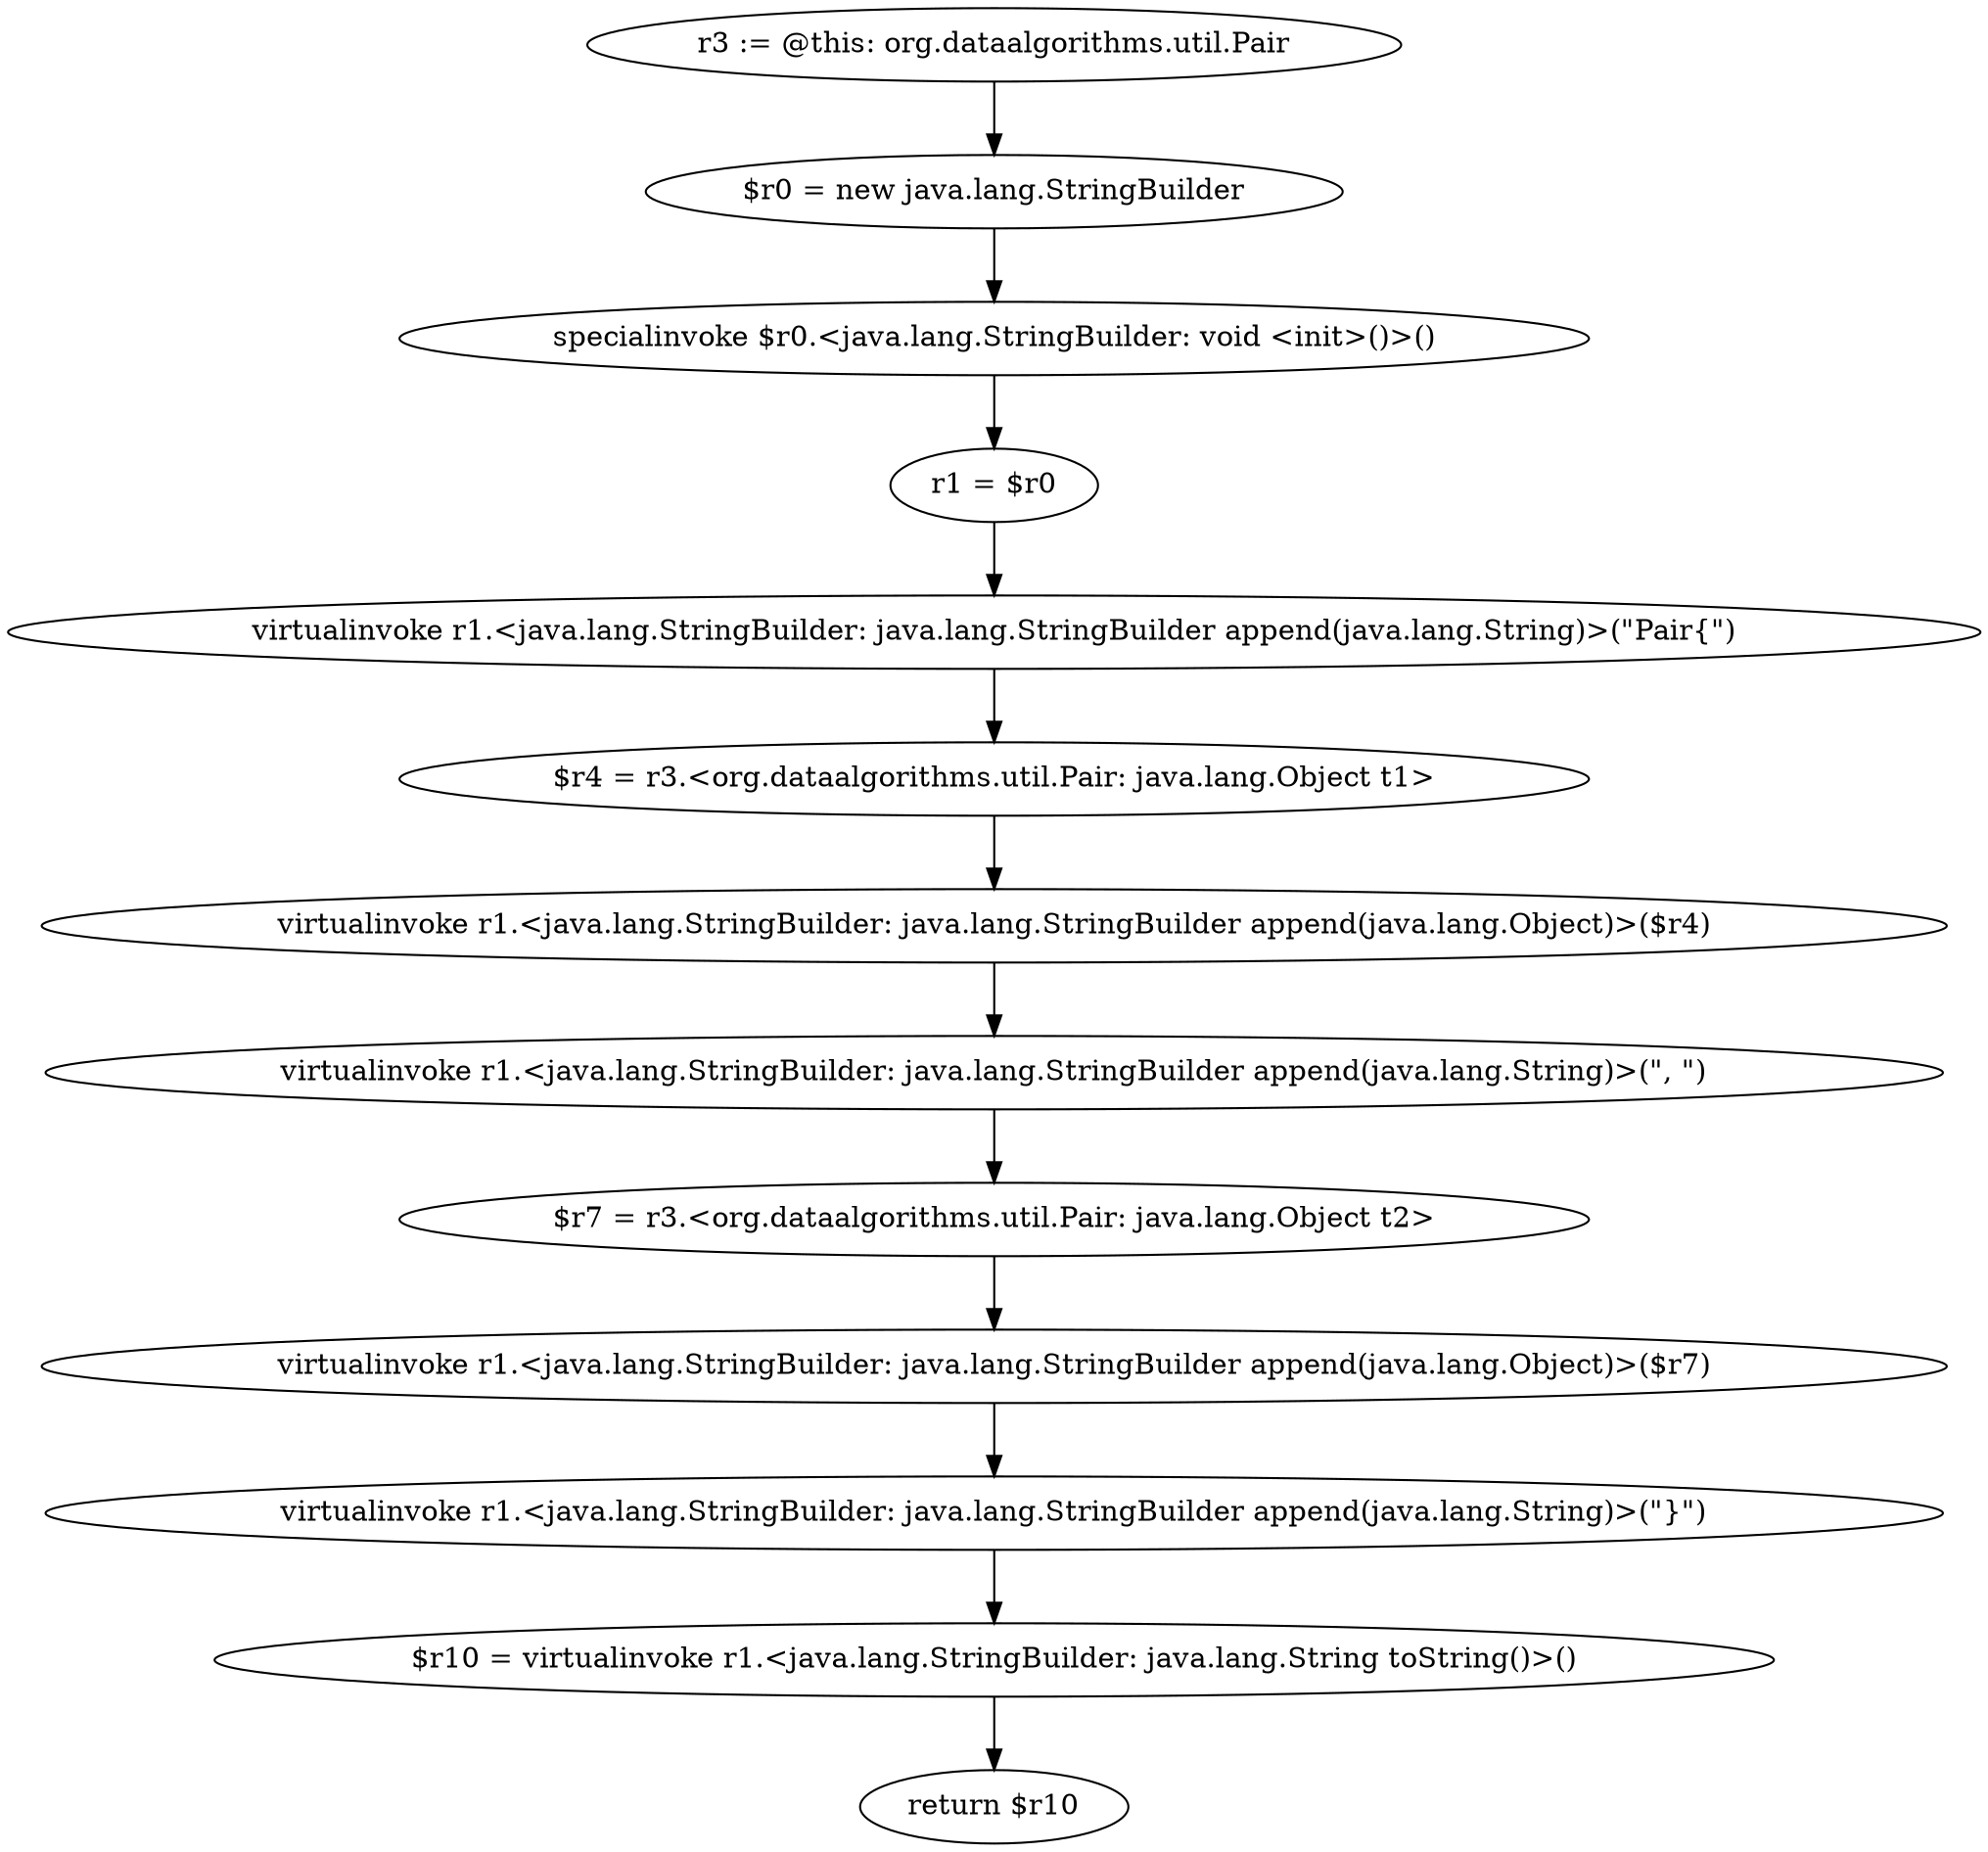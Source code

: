 digraph "unitGraph" {
    "r3 := @this: org.dataalgorithms.util.Pair"
    "$r0 = new java.lang.StringBuilder"
    "specialinvoke $r0.<java.lang.StringBuilder: void <init>()>()"
    "r1 = $r0"
    "virtualinvoke r1.<java.lang.StringBuilder: java.lang.StringBuilder append(java.lang.String)>(\"Pair{\")"
    "$r4 = r3.<org.dataalgorithms.util.Pair: java.lang.Object t1>"
    "virtualinvoke r1.<java.lang.StringBuilder: java.lang.StringBuilder append(java.lang.Object)>($r4)"
    "virtualinvoke r1.<java.lang.StringBuilder: java.lang.StringBuilder append(java.lang.String)>(\", \")"
    "$r7 = r3.<org.dataalgorithms.util.Pair: java.lang.Object t2>"
    "virtualinvoke r1.<java.lang.StringBuilder: java.lang.StringBuilder append(java.lang.Object)>($r7)"
    "virtualinvoke r1.<java.lang.StringBuilder: java.lang.StringBuilder append(java.lang.String)>(\"}\")"
    "$r10 = virtualinvoke r1.<java.lang.StringBuilder: java.lang.String toString()>()"
    "return $r10"
    "r3 := @this: org.dataalgorithms.util.Pair"->"$r0 = new java.lang.StringBuilder";
    "$r0 = new java.lang.StringBuilder"->"specialinvoke $r0.<java.lang.StringBuilder: void <init>()>()";
    "specialinvoke $r0.<java.lang.StringBuilder: void <init>()>()"->"r1 = $r0";
    "r1 = $r0"->"virtualinvoke r1.<java.lang.StringBuilder: java.lang.StringBuilder append(java.lang.String)>(\"Pair{\")";
    "virtualinvoke r1.<java.lang.StringBuilder: java.lang.StringBuilder append(java.lang.String)>(\"Pair{\")"->"$r4 = r3.<org.dataalgorithms.util.Pair: java.lang.Object t1>";
    "$r4 = r3.<org.dataalgorithms.util.Pair: java.lang.Object t1>"->"virtualinvoke r1.<java.lang.StringBuilder: java.lang.StringBuilder append(java.lang.Object)>($r4)";
    "virtualinvoke r1.<java.lang.StringBuilder: java.lang.StringBuilder append(java.lang.Object)>($r4)"->"virtualinvoke r1.<java.lang.StringBuilder: java.lang.StringBuilder append(java.lang.String)>(\", \")";
    "virtualinvoke r1.<java.lang.StringBuilder: java.lang.StringBuilder append(java.lang.String)>(\", \")"->"$r7 = r3.<org.dataalgorithms.util.Pair: java.lang.Object t2>";
    "$r7 = r3.<org.dataalgorithms.util.Pair: java.lang.Object t2>"->"virtualinvoke r1.<java.lang.StringBuilder: java.lang.StringBuilder append(java.lang.Object)>($r7)";
    "virtualinvoke r1.<java.lang.StringBuilder: java.lang.StringBuilder append(java.lang.Object)>($r7)"->"virtualinvoke r1.<java.lang.StringBuilder: java.lang.StringBuilder append(java.lang.String)>(\"}\")";
    "virtualinvoke r1.<java.lang.StringBuilder: java.lang.StringBuilder append(java.lang.String)>(\"}\")"->"$r10 = virtualinvoke r1.<java.lang.StringBuilder: java.lang.String toString()>()";
    "$r10 = virtualinvoke r1.<java.lang.StringBuilder: java.lang.String toString()>()"->"return $r10";
}
